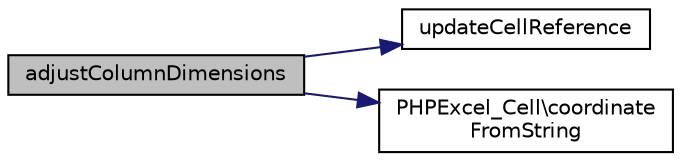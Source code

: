 digraph "adjustColumnDimensions"
{
  edge [fontname="Helvetica",fontsize="10",labelfontname="Helvetica",labelfontsize="10"];
  node [fontname="Helvetica",fontsize="10",shape=record];
  rankdir="LR";
  Node4 [label="adjustColumnDimensions",height=0.2,width=0.4,color="black", fillcolor="grey75", style="filled", fontcolor="black"];
  Node4 -> Node5 [color="midnightblue",fontsize="10",style="solid",fontname="Helvetica"];
  Node5 [label="updateCellReference",height=0.2,width=0.4,color="black", fillcolor="white", style="filled",URL="$class_p_h_p_excel___reference_helper.html#a367b558de0208c74d1e9b805b6a1a07a"];
  Node4 -> Node6 [color="midnightblue",fontsize="10",style="solid",fontname="Helvetica"];
  Node6 [label="PHPExcel_Cell\\coordinate\lFromString",height=0.2,width=0.4,color="black", fillcolor="white", style="filled",URL="$class_p_h_p_excel___cell.html#a81e3469df94f7b5a1f5d9064575280a3"];
}
